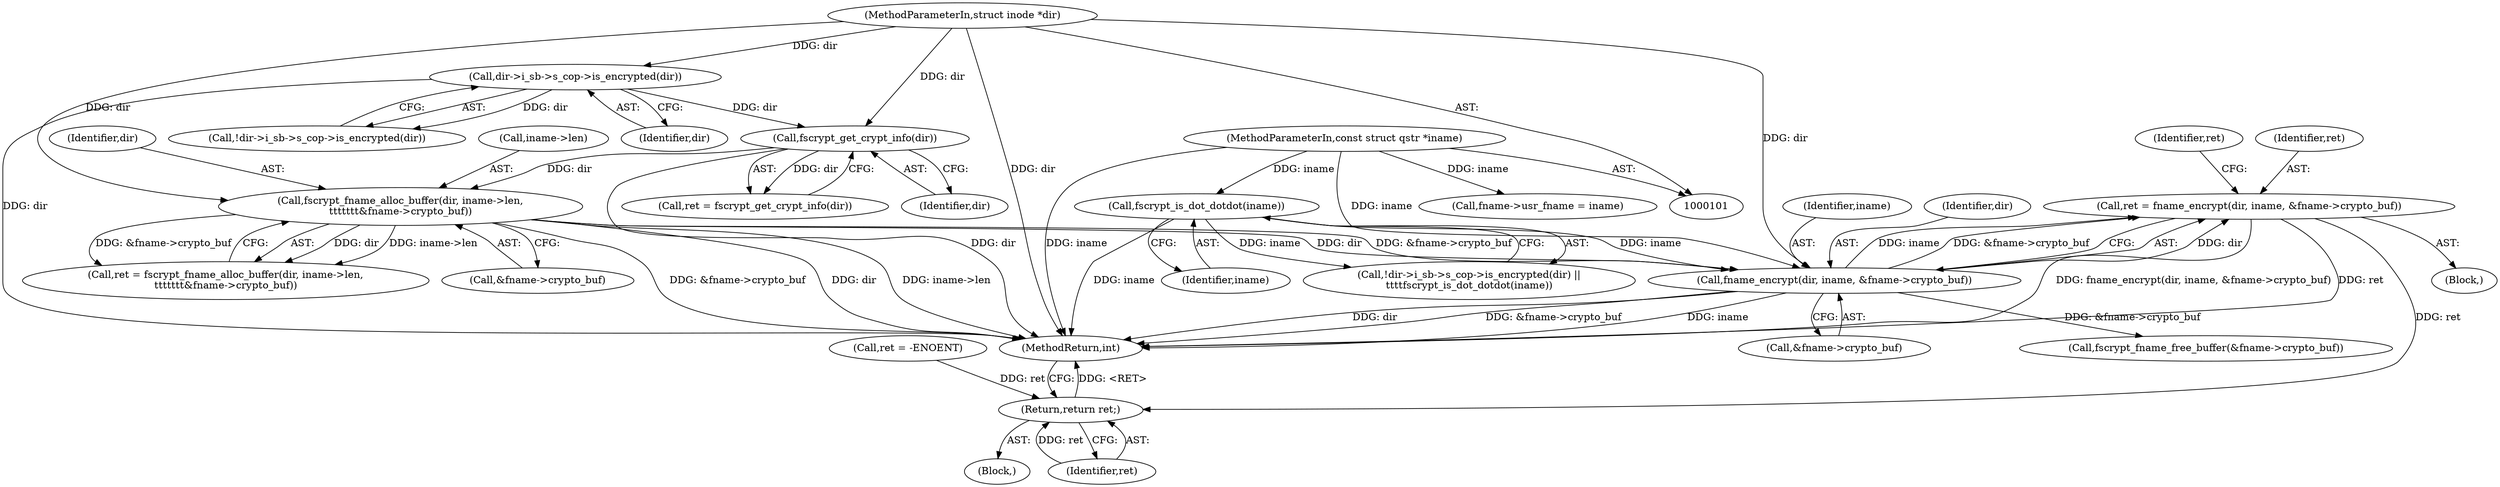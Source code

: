 digraph "0_linux_1b53cf9815bb4744958d41f3795d5d5a1d365e2d_0@API" {
"1000188" [label="(Call,ret = fname_encrypt(dir, iname, &fname->crypto_buf))"];
"1000190" [label="(Call,fname_encrypt(dir, iname, &fname->crypto_buf))"];
"1000175" [label="(Call,fscrypt_fname_alloc_buffer(dir, iname->len,\n\t\t\t\t\t\t\t&fname->crypto_buf))"];
"1000157" [label="(Call,fscrypt_get_crypt_info(dir))"];
"1000128" [label="(Call,dir->i_sb->s_cop->is_encrypted(dir))"];
"1000102" [label="(MethodParameterIn,struct inode *dir)"];
"1000130" [label="(Call,fscrypt_is_dot_dotdot(iname))"];
"1000103" [label="(MethodParameterIn,const struct qstr *iname)"];
"1000375" [label="(Return,return ret;)"];
"1000175" [label="(Call,fscrypt_fname_alloc_buffer(dir, iname->len,\n\t\t\t\t\t\t\t&fname->crypto_buf))"];
"1000157" [label="(Call,fscrypt_get_crypt_info(dir))"];
"1000180" [label="(Call,&fname->crypto_buf)"];
"1000103" [label="(MethodParameterIn,const struct qstr *iname)"];
"1000173" [label="(Call,ret = fscrypt_fname_alloc_buffer(dir, iname->len,\n\t\t\t\t\t\t\t&fname->crypto_buf))"];
"1000155" [label="(Call,ret = fscrypt_get_crypt_info(dir))"];
"1000375" [label="(Return,return ret;)"];
"1000129" [label="(Identifier,dir)"];
"1000176" [label="(Identifier,dir)"];
"1000177" [label="(Call,iname->len)"];
"1000192" [label="(Identifier,iname)"];
"1000370" [label="(Call,fscrypt_fname_free_buffer(&fname->crypto_buf))"];
"1000106" [label="(Block,)"];
"1000377" [label="(MethodReturn,int)"];
"1000131" [label="(Identifier,iname)"];
"1000198" [label="(Identifier,ret)"];
"1000376" [label="(Identifier,ret)"];
"1000193" [label="(Call,&fname->crypto_buf)"];
"1000189" [label="(Identifier,ret)"];
"1000128" [label="(Call,dir->i_sb->s_cop->is_encrypted(dir))"];
"1000126" [label="(Call,!dir->i_sb->s_cop->is_encrypted(dir) ||\n\t\t\t\tfscrypt_is_dot_dotdot(iname))"];
"1000102" [label="(MethodParameterIn,struct inode *dir)"];
"1000304" [label="(Call,ret = -ENOENT)"];
"1000158" [label="(Identifier,dir)"];
"1000120" [label="(Call,fname->usr_fname = iname)"];
"1000127" [label="(Call,!dir->i_sb->s_cop->is_encrypted(dir))"];
"1000191" [label="(Identifier,dir)"];
"1000188" [label="(Call,ret = fname_encrypt(dir, iname, &fname->crypto_buf))"];
"1000130" [label="(Call,fscrypt_is_dot_dotdot(iname))"];
"1000190" [label="(Call,fname_encrypt(dir, iname, &fname->crypto_buf))"];
"1000172" [label="(Block,)"];
"1000188" -> "1000172"  [label="AST: "];
"1000188" -> "1000190"  [label="CFG: "];
"1000189" -> "1000188"  [label="AST: "];
"1000190" -> "1000188"  [label="AST: "];
"1000198" -> "1000188"  [label="CFG: "];
"1000188" -> "1000377"  [label="DDG: fname_encrypt(dir, iname, &fname->crypto_buf)"];
"1000188" -> "1000377"  [label="DDG: ret"];
"1000190" -> "1000188"  [label="DDG: dir"];
"1000190" -> "1000188"  [label="DDG: iname"];
"1000190" -> "1000188"  [label="DDG: &fname->crypto_buf"];
"1000188" -> "1000375"  [label="DDG: ret"];
"1000190" -> "1000193"  [label="CFG: "];
"1000191" -> "1000190"  [label="AST: "];
"1000192" -> "1000190"  [label="AST: "];
"1000193" -> "1000190"  [label="AST: "];
"1000190" -> "1000377"  [label="DDG: dir"];
"1000190" -> "1000377"  [label="DDG: &fname->crypto_buf"];
"1000190" -> "1000377"  [label="DDG: iname"];
"1000175" -> "1000190"  [label="DDG: dir"];
"1000175" -> "1000190"  [label="DDG: &fname->crypto_buf"];
"1000102" -> "1000190"  [label="DDG: dir"];
"1000130" -> "1000190"  [label="DDG: iname"];
"1000103" -> "1000190"  [label="DDG: iname"];
"1000190" -> "1000370"  [label="DDG: &fname->crypto_buf"];
"1000175" -> "1000173"  [label="AST: "];
"1000175" -> "1000180"  [label="CFG: "];
"1000176" -> "1000175"  [label="AST: "];
"1000177" -> "1000175"  [label="AST: "];
"1000180" -> "1000175"  [label="AST: "];
"1000173" -> "1000175"  [label="CFG: "];
"1000175" -> "1000377"  [label="DDG: &fname->crypto_buf"];
"1000175" -> "1000377"  [label="DDG: dir"];
"1000175" -> "1000377"  [label="DDG: iname->len"];
"1000175" -> "1000173"  [label="DDG: dir"];
"1000175" -> "1000173"  [label="DDG: iname->len"];
"1000175" -> "1000173"  [label="DDG: &fname->crypto_buf"];
"1000157" -> "1000175"  [label="DDG: dir"];
"1000102" -> "1000175"  [label="DDG: dir"];
"1000157" -> "1000155"  [label="AST: "];
"1000157" -> "1000158"  [label="CFG: "];
"1000158" -> "1000157"  [label="AST: "];
"1000155" -> "1000157"  [label="CFG: "];
"1000157" -> "1000377"  [label="DDG: dir"];
"1000157" -> "1000155"  [label="DDG: dir"];
"1000128" -> "1000157"  [label="DDG: dir"];
"1000102" -> "1000157"  [label="DDG: dir"];
"1000128" -> "1000127"  [label="AST: "];
"1000128" -> "1000129"  [label="CFG: "];
"1000129" -> "1000128"  [label="AST: "];
"1000127" -> "1000128"  [label="CFG: "];
"1000128" -> "1000377"  [label="DDG: dir"];
"1000128" -> "1000127"  [label="DDG: dir"];
"1000102" -> "1000128"  [label="DDG: dir"];
"1000102" -> "1000101"  [label="AST: "];
"1000102" -> "1000377"  [label="DDG: dir"];
"1000130" -> "1000126"  [label="AST: "];
"1000130" -> "1000131"  [label="CFG: "];
"1000131" -> "1000130"  [label="AST: "];
"1000126" -> "1000130"  [label="CFG: "];
"1000130" -> "1000377"  [label="DDG: iname"];
"1000130" -> "1000126"  [label="DDG: iname"];
"1000103" -> "1000130"  [label="DDG: iname"];
"1000103" -> "1000101"  [label="AST: "];
"1000103" -> "1000377"  [label="DDG: iname"];
"1000103" -> "1000120"  [label="DDG: iname"];
"1000375" -> "1000106"  [label="AST: "];
"1000375" -> "1000376"  [label="CFG: "];
"1000376" -> "1000375"  [label="AST: "];
"1000377" -> "1000375"  [label="CFG: "];
"1000375" -> "1000377"  [label="DDG: <RET>"];
"1000376" -> "1000375"  [label="DDG: ret"];
"1000304" -> "1000375"  [label="DDG: ret"];
}
